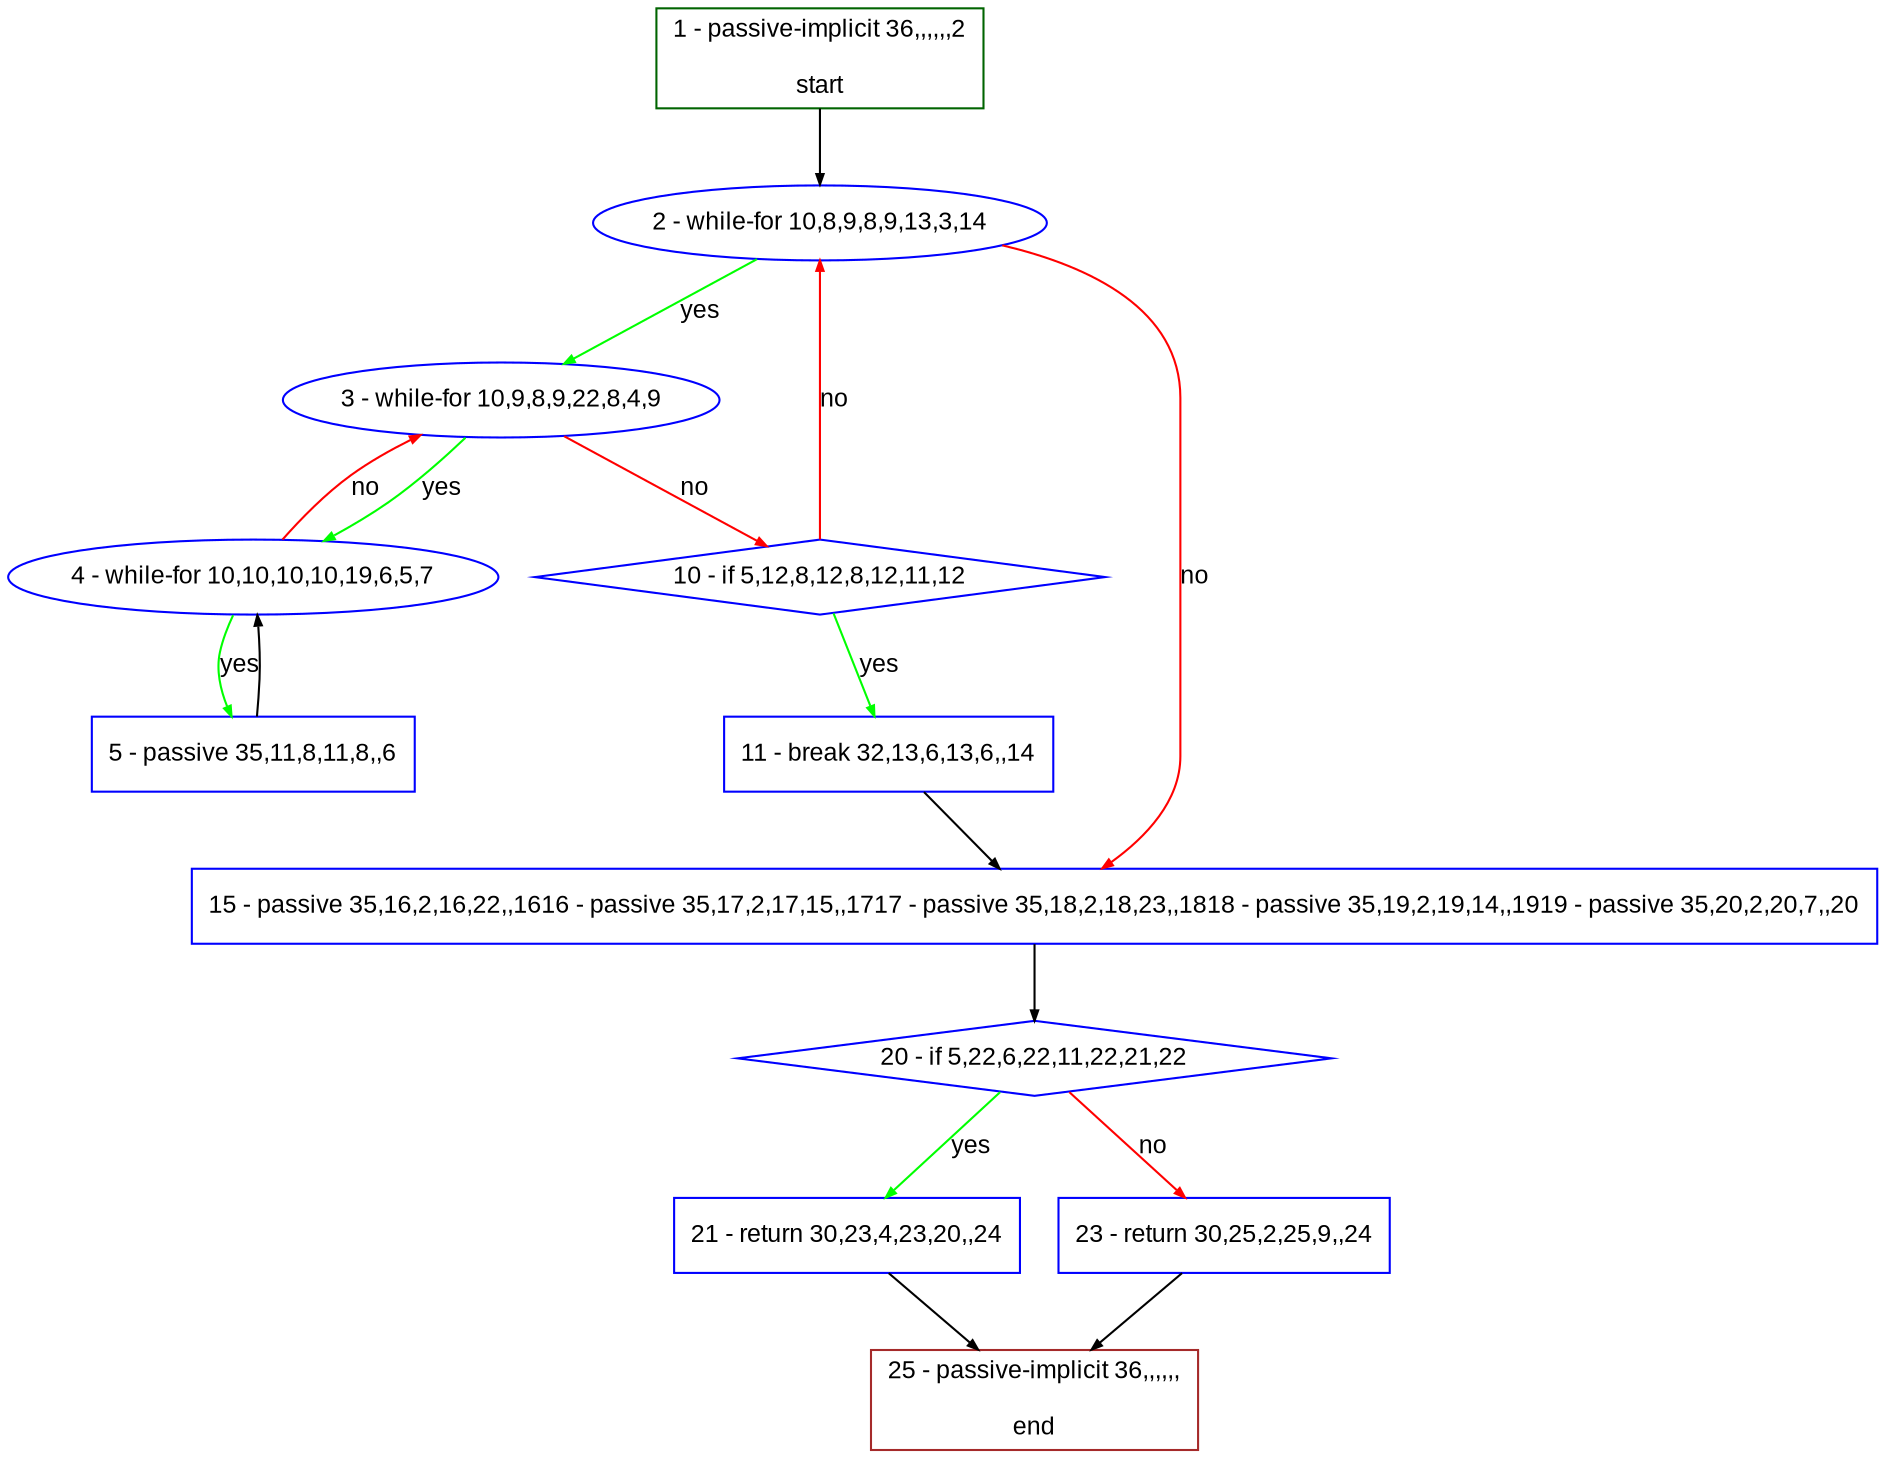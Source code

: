 digraph "" {
  graph [bgcolor="white", fillcolor="#FFFFCC", pack="true", packmode="clust", fontname="Arial", label="", fontsize="12", compound="true", style="rounded,filled"];
  node [node_initialized="no", fillcolor="white", fontname="Arial", label="", color="grey", fontsize="12", fixedsize="false", compound="true", shape="rectangle", style="filled"];
  edge [arrowtail="none", lhead="", fontcolor="black", fontname="Arial", label="", color="black", fontsize="12", arrowhead="normal", arrowsize="0.5", compound="true", ltail="", dir="forward"];
  __N1 [fillcolor="#ffffff", label="2 - while-for 10,8,9,8,9,13,3,14", color="#0000ff", shape="oval", style="filled"];
  __N2 [fillcolor="#ffffff", label="1 - passive-implicit 36,,,,,,2\n\nstart", color="#006400", shape="box", style="filled"];
  __N3 [fillcolor="#ffffff", label="3 - while-for 10,9,8,9,22,8,4,9", color="#0000ff", shape="oval", style="filled"];
  __N4 [fillcolor="#ffffff", label="15 - passive 35,16,2,16,22,,1616 - passive 35,17,2,17,15,,1717 - passive 35,18,2,18,23,,1818 - passive 35,19,2,19,14,,1919 - passive 35,20,2,20,7,,20", color="#0000ff", shape="box", style="filled"];
  __N5 [fillcolor="#ffffff", label="4 - while-for 10,10,10,10,19,6,5,7", color="#0000ff", shape="oval", style="filled"];
  __N6 [fillcolor="#ffffff", label="10 - if 5,12,8,12,8,12,11,12", color="#0000ff", shape="diamond", style="filled"];
  __N7 [fillcolor="#ffffff", label="5 - passive 35,11,8,11,8,,6", color="#0000ff", shape="box", style="filled"];
  __N8 [fillcolor="#ffffff", label="11 - break 32,13,6,13,6,,14", color="#0000ff", shape="box", style="filled"];
  __N9 [fillcolor="#ffffff", label="20 - if 5,22,6,22,11,22,21,22", color="#0000ff", shape="diamond", style="filled"];
  __N10 [fillcolor="#ffffff", label="21 - return 30,23,4,23,20,,24", color="#0000ff", shape="box", style="filled"];
  __N11 [fillcolor="#ffffff", label="23 - return 30,25,2,25,9,,24", color="#0000ff", shape="box", style="filled"];
  __N12 [fillcolor="#ffffff", label="25 - passive-implicit 36,,,,,,\n\nend", color="#a52a2a", shape="box", style="filled"];
  __N2 -> __N1 [arrowtail="none", color="#000000", label="", arrowhead="normal", dir="forward"];
  __N1 -> __N3 [arrowtail="none", color="#00ff00", label="yes", arrowhead="normal", dir="forward"];
  __N1 -> __N4 [arrowtail="none", color="#ff0000", label="no", arrowhead="normal", dir="forward"];
  __N3 -> __N5 [arrowtail="none", color="#00ff00", label="yes", arrowhead="normal", dir="forward"];
  __N5 -> __N3 [arrowtail="none", color="#ff0000", label="no", arrowhead="normal", dir="forward"];
  __N3 -> __N6 [arrowtail="none", color="#ff0000", label="no", arrowhead="normal", dir="forward"];
  __N5 -> __N7 [arrowtail="none", color="#00ff00", label="yes", arrowhead="normal", dir="forward"];
  __N7 -> __N5 [arrowtail="none", color="#000000", label="", arrowhead="normal", dir="forward"];
  __N6 -> __N1 [arrowtail="none", color="#ff0000", label="no", arrowhead="normal", dir="forward"];
  __N6 -> __N8 [arrowtail="none", color="#00ff00", label="yes", arrowhead="normal", dir="forward"];
  __N8 -> __N4 [arrowtail="none", color="#000000", label="", arrowhead="normal", dir="forward"];
  __N4 -> __N9 [arrowtail="none", color="#000000", label="", arrowhead="normal", dir="forward"];
  __N9 -> __N10 [arrowtail="none", color="#00ff00", label="yes", arrowhead="normal", dir="forward"];
  __N9 -> __N11 [arrowtail="none", color="#ff0000", label="no", arrowhead="normal", dir="forward"];
  __N10 -> __N12 [arrowtail="none", color="#000000", label="", arrowhead="normal", dir="forward"];
  __N11 -> __N12 [arrowtail="none", color="#000000", label="", arrowhead="normal", dir="forward"];
}
